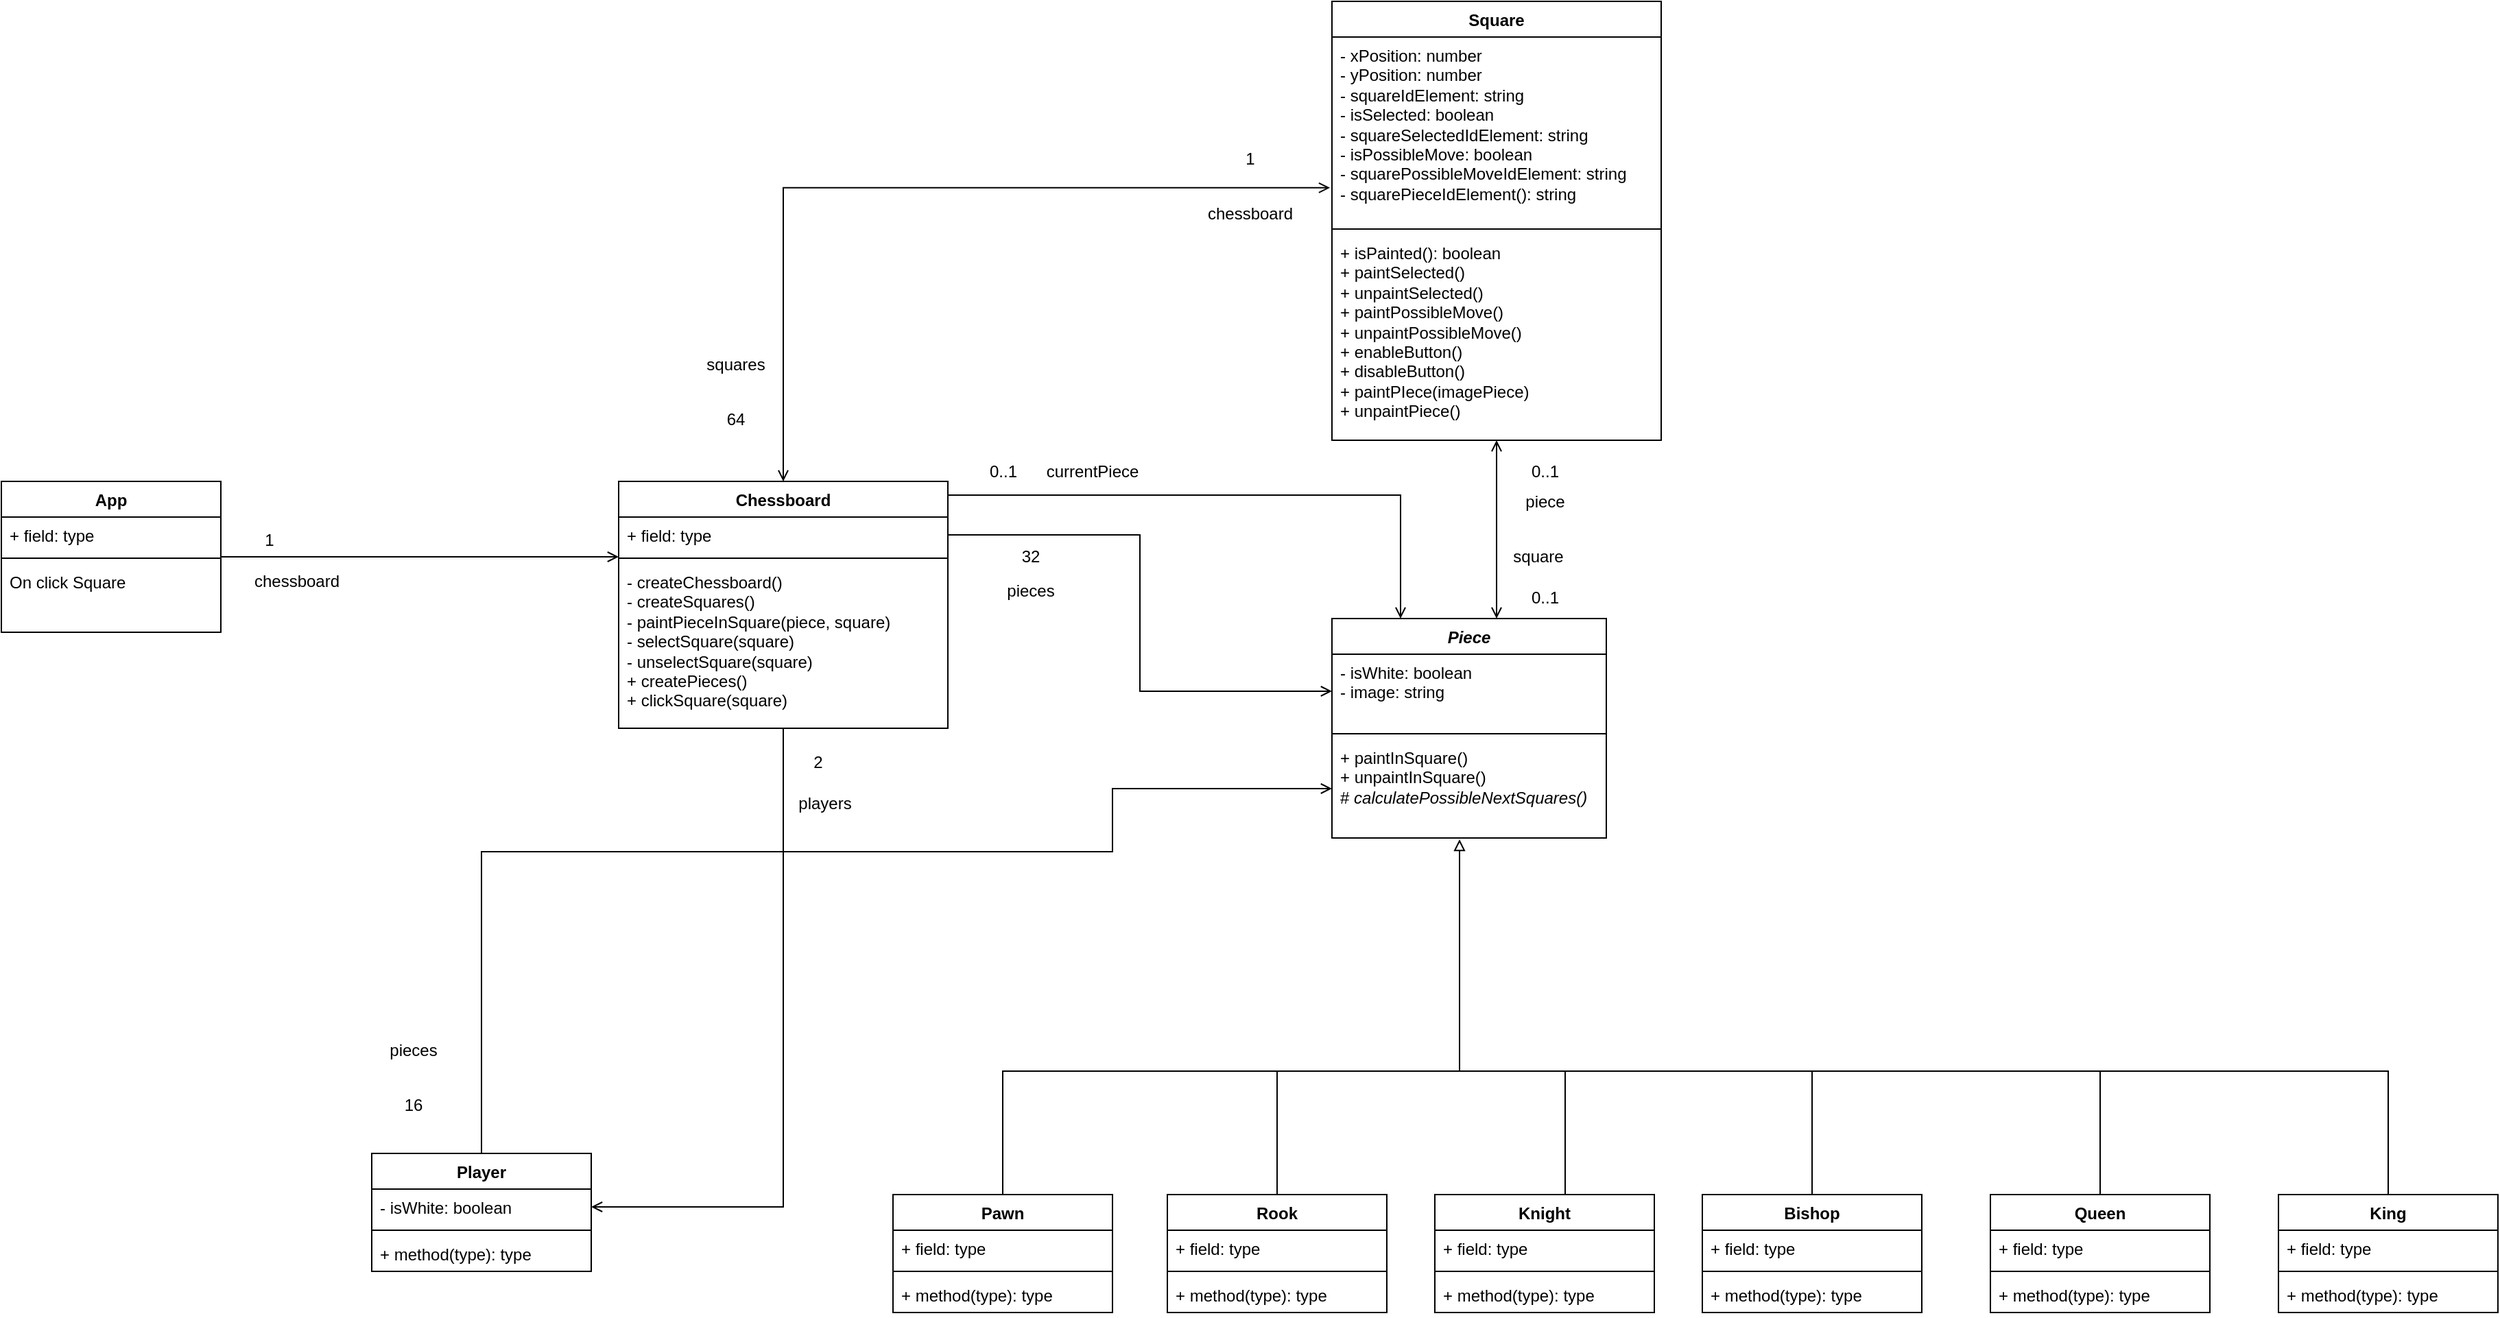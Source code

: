 <mxfile version="23.1.1" type="device">
  <diagram id="C5RBs43oDa-KdzZeNtuy" name="Page-1">
    <mxGraphModel dx="2261" dy="772" grid="1" gridSize="10" guides="1" tooltips="1" connect="1" arrows="1" fold="1" page="1" pageScale="1" pageWidth="827" pageHeight="1169" math="0" shadow="0">
      <root>
        <mxCell id="WIyWlLk6GJQsqaUBKTNV-0" />
        <mxCell id="WIyWlLk6GJQsqaUBKTNV-1" parent="WIyWlLk6GJQsqaUBKTNV-0" />
        <mxCell id="Od-CjgZTnDThgDotF2Tj-32" style="edgeStyle=orthogonalEdgeStyle;rounded=0;orthogonalLoop=1;jettySize=auto;html=1;entryX=0.25;entryY=0;entryDx=0;entryDy=0;endArrow=open;endFill=0;" parent="WIyWlLk6GJQsqaUBKTNV-1" source="Od-CjgZTnDThgDotF2Tj-0" target="Od-CjgZTnDThgDotF2Tj-11" edge="1">
          <mxGeometry relative="1" as="geometry">
            <Array as="points">
              <mxPoint x="500" y="730" />
            </Array>
          </mxGeometry>
        </mxCell>
        <mxCell id="WzaYfUcsKowKL7JiwDTF-25" style="edgeStyle=orthogonalEdgeStyle;rounded=0;orthogonalLoop=1;jettySize=auto;html=1;entryX=1;entryY=0.5;entryDx=0;entryDy=0;endArrow=open;endFill=0;" parent="WIyWlLk6GJQsqaUBKTNV-1" source="Od-CjgZTnDThgDotF2Tj-0" target="Od-CjgZTnDThgDotF2Tj-20" edge="1">
          <mxGeometry relative="1" as="geometry" />
        </mxCell>
        <mxCell id="Od-CjgZTnDThgDotF2Tj-0" value="Chessboard" style="swimlane;fontStyle=1;align=center;verticalAlign=top;childLayout=stackLayout;horizontal=1;startSize=26;horizontalStack=0;resizeParent=1;resizeParentMax=0;resizeLast=0;collapsible=1;marginBottom=0;whiteSpace=wrap;html=1;" parent="WIyWlLk6GJQsqaUBKTNV-1" vertex="1">
          <mxGeometry x="-70" y="720" width="240" height="180" as="geometry" />
        </mxCell>
        <mxCell id="Od-CjgZTnDThgDotF2Tj-1" value="+ field: type" style="text;strokeColor=none;fillColor=none;align=left;verticalAlign=top;spacingLeft=4;spacingRight=4;overflow=hidden;rotatable=0;points=[[0,0.5],[1,0.5]];portConstraint=eastwest;whiteSpace=wrap;html=1;" parent="Od-CjgZTnDThgDotF2Tj-0" vertex="1">
          <mxGeometry y="26" width="240" height="26" as="geometry" />
        </mxCell>
        <mxCell id="Od-CjgZTnDThgDotF2Tj-2" value="" style="line;strokeWidth=1;fillColor=none;align=left;verticalAlign=middle;spacingTop=-1;spacingLeft=3;spacingRight=3;rotatable=0;labelPosition=right;points=[];portConstraint=eastwest;strokeColor=inherit;" parent="Od-CjgZTnDThgDotF2Tj-0" vertex="1">
          <mxGeometry y="52" width="240" height="8" as="geometry" />
        </mxCell>
        <mxCell id="Od-CjgZTnDThgDotF2Tj-3" value="- createChessboard()&lt;br&gt;- createSquares()&lt;br&gt;- paintPieceInSquare(piece, square)&lt;br&gt;- selectSquare(square)&lt;br&gt;- unselectSquare(square)&lt;br&gt;+ createPieces()&lt;br style=&quot;border-color: var(--border-color);&quot;&gt;+ clickSquare(square)" style="text;strokeColor=none;fillColor=none;align=left;verticalAlign=top;spacingLeft=4;spacingRight=4;overflow=hidden;rotatable=0;points=[[0,0.5],[1,0.5]];portConstraint=eastwest;whiteSpace=wrap;html=1;" parent="Od-CjgZTnDThgDotF2Tj-0" vertex="1">
          <mxGeometry y="60" width="240" height="120" as="geometry" />
        </mxCell>
        <mxCell id="Od-CjgZTnDThgDotF2Tj-29" style="edgeStyle=orthogonalEdgeStyle;rounded=0;orthogonalLoop=1;jettySize=auto;html=1;endArrow=open;endFill=0;startArrow=open;startFill=0;entryX=0.6;entryY=0;entryDx=0;entryDy=0;entryPerimeter=0;" parent="WIyWlLk6GJQsqaUBKTNV-1" source="Od-CjgZTnDThgDotF2Tj-4" target="Od-CjgZTnDThgDotF2Tj-11" edge="1">
          <mxGeometry relative="1" as="geometry">
            <Array as="points" />
            <mxPoint x="530" y="750" as="targetPoint" />
          </mxGeometry>
        </mxCell>
        <mxCell id="Od-CjgZTnDThgDotF2Tj-4" value="Square" style="swimlane;fontStyle=1;align=center;verticalAlign=top;childLayout=stackLayout;horizontal=1;startSize=26;horizontalStack=0;resizeParent=1;resizeParentMax=0;resizeLast=0;collapsible=1;marginBottom=0;whiteSpace=wrap;html=1;" parent="WIyWlLk6GJQsqaUBKTNV-1" vertex="1">
          <mxGeometry x="450" y="370" width="240" height="320" as="geometry" />
        </mxCell>
        <mxCell id="Od-CjgZTnDThgDotF2Tj-5" value="- xPosition: number&lt;br&gt;- yPosition: number&lt;br&gt;- squareIdElement: string&lt;br&gt;- isSelected: boolean&lt;br&gt;- squareSelectedIdElement: string&lt;br&gt;- isPossibleMove: boolean&lt;br&gt;- squarePossibleMoveIdElement: string&lt;br&gt;- squarePieceIdElement(): string" style="text;strokeColor=none;fillColor=none;align=left;verticalAlign=top;spacingLeft=4;spacingRight=4;overflow=hidden;rotatable=0;points=[[0,0.5],[1,0.5]];portConstraint=eastwest;whiteSpace=wrap;html=1;" parent="Od-CjgZTnDThgDotF2Tj-4" vertex="1">
          <mxGeometry y="26" width="240" height="136" as="geometry" />
        </mxCell>
        <mxCell id="Od-CjgZTnDThgDotF2Tj-6" value="" style="line;strokeWidth=1;fillColor=none;align=left;verticalAlign=middle;spacingTop=-1;spacingLeft=3;spacingRight=3;rotatable=0;labelPosition=right;points=[];portConstraint=eastwest;strokeColor=inherit;" parent="Od-CjgZTnDThgDotF2Tj-4" vertex="1">
          <mxGeometry y="162" width="240" height="8" as="geometry" />
        </mxCell>
        <mxCell id="Od-CjgZTnDThgDotF2Tj-7" value="+ isPainted(): boolean&lt;br&gt;+ paintSelected()&lt;br&gt;+ unpaintSelected()&lt;br&gt;+ paintPossibleMove()&lt;br&gt;+ unpaintPossibleMove()&lt;br&gt;+ enableButton()&lt;br&gt;+ disableButton()&lt;br&gt;+ paintPIece(imagePiece)&lt;br&gt;+ unpaintPiece()" style="text;strokeColor=none;fillColor=none;align=left;verticalAlign=top;spacingLeft=4;spacingRight=4;overflow=hidden;rotatable=0;points=[[0,0.5],[1,0.5]];portConstraint=eastwest;whiteSpace=wrap;html=1;" parent="Od-CjgZTnDThgDotF2Tj-4" vertex="1">
          <mxGeometry y="170" width="240" height="150" as="geometry" />
        </mxCell>
        <mxCell id="Od-CjgZTnDThgDotF2Tj-8" style="edgeStyle=orthogonalEdgeStyle;rounded=0;orthogonalLoop=1;jettySize=auto;html=1;entryX=-0.006;entryY=0.808;entryDx=0;entryDy=0;entryPerimeter=0;endArrow=open;endFill=0;startArrow=open;startFill=0;" parent="WIyWlLk6GJQsqaUBKTNV-1" source="Od-CjgZTnDThgDotF2Tj-0" target="Od-CjgZTnDThgDotF2Tj-5" edge="1">
          <mxGeometry relative="1" as="geometry" />
        </mxCell>
        <mxCell id="Od-CjgZTnDThgDotF2Tj-9" value="64" style="text;html=1;align=center;verticalAlign=middle;resizable=0;points=[];autosize=1;strokeColor=none;fillColor=none;" parent="WIyWlLk6GJQsqaUBKTNV-1" vertex="1">
          <mxGeometry x="-5" y="660" width="40" height="30" as="geometry" />
        </mxCell>
        <mxCell id="Od-CjgZTnDThgDotF2Tj-11" value="&lt;i&gt;Piece&lt;/i&gt;" style="swimlane;fontStyle=1;align=center;verticalAlign=top;childLayout=stackLayout;horizontal=1;startSize=26;horizontalStack=0;resizeParent=1;resizeParentMax=0;resizeLast=0;collapsible=1;marginBottom=0;whiteSpace=wrap;html=1;" parent="WIyWlLk6GJQsqaUBKTNV-1" vertex="1">
          <mxGeometry x="450" y="820" width="200" height="160" as="geometry" />
        </mxCell>
        <mxCell id="Od-CjgZTnDThgDotF2Tj-12" value="- isWhite: boolean&lt;br&gt;- image: string" style="text;strokeColor=none;fillColor=none;align=left;verticalAlign=top;spacingLeft=4;spacingRight=4;overflow=hidden;rotatable=0;points=[[0,0.5],[1,0.5]];portConstraint=eastwest;whiteSpace=wrap;html=1;" parent="Od-CjgZTnDThgDotF2Tj-11" vertex="1">
          <mxGeometry y="26" width="200" height="54" as="geometry" />
        </mxCell>
        <mxCell id="Od-CjgZTnDThgDotF2Tj-13" value="" style="line;strokeWidth=1;fillColor=none;align=left;verticalAlign=middle;spacingTop=-1;spacingLeft=3;spacingRight=3;rotatable=0;labelPosition=right;points=[];portConstraint=eastwest;strokeColor=inherit;" parent="Od-CjgZTnDThgDotF2Tj-11" vertex="1">
          <mxGeometry y="80" width="200" height="8" as="geometry" />
        </mxCell>
        <mxCell id="Od-CjgZTnDThgDotF2Tj-14" value="+ paintInSquare()&lt;br&gt;+ unpaintInSquare()&lt;br&gt;# &lt;i&gt;calculatePossibleNextSquares()&lt;/i&gt;" style="text;strokeColor=none;fillColor=none;align=left;verticalAlign=top;spacingLeft=4;spacingRight=4;overflow=hidden;rotatable=0;points=[[0,0.5],[1,0.5]];portConstraint=eastwest;whiteSpace=wrap;html=1;" parent="Od-CjgZTnDThgDotF2Tj-11" vertex="1">
          <mxGeometry y="88" width="200" height="72" as="geometry" />
        </mxCell>
        <mxCell id="Od-CjgZTnDThgDotF2Tj-16" style="edgeStyle=orthogonalEdgeStyle;rounded=0;orthogonalLoop=1;jettySize=auto;html=1;entryX=0;entryY=0.5;entryDx=0;entryDy=0;endArrow=open;endFill=0;" parent="WIyWlLk6GJQsqaUBKTNV-1" source="Od-CjgZTnDThgDotF2Tj-1" target="Od-CjgZTnDThgDotF2Tj-12" edge="1">
          <mxGeometry relative="1" as="geometry" />
        </mxCell>
        <mxCell id="Od-CjgZTnDThgDotF2Tj-17" value="32" style="text;html=1;align=center;verticalAlign=middle;resizable=0;points=[];autosize=1;strokeColor=none;fillColor=none;" parent="WIyWlLk6GJQsqaUBKTNV-1" vertex="1">
          <mxGeometry x="210" y="760" width="40" height="30" as="geometry" />
        </mxCell>
        <mxCell id="Od-CjgZTnDThgDotF2Tj-19" value="Player" style="swimlane;fontStyle=1;align=center;verticalAlign=top;childLayout=stackLayout;horizontal=1;startSize=26;horizontalStack=0;resizeParent=1;resizeParentMax=0;resizeLast=0;collapsible=1;marginBottom=0;whiteSpace=wrap;html=1;" parent="WIyWlLk6GJQsqaUBKTNV-1" vertex="1">
          <mxGeometry x="-250" y="1210" width="160" height="86" as="geometry" />
        </mxCell>
        <mxCell id="Od-CjgZTnDThgDotF2Tj-20" value="- isWhite: boolean" style="text;strokeColor=none;fillColor=none;align=left;verticalAlign=top;spacingLeft=4;spacingRight=4;overflow=hidden;rotatable=0;points=[[0,0.5],[1,0.5]];portConstraint=eastwest;whiteSpace=wrap;html=1;" parent="Od-CjgZTnDThgDotF2Tj-19" vertex="1">
          <mxGeometry y="26" width="160" height="26" as="geometry" />
        </mxCell>
        <mxCell id="Od-CjgZTnDThgDotF2Tj-21" value="" style="line;strokeWidth=1;fillColor=none;align=left;verticalAlign=middle;spacingTop=-1;spacingLeft=3;spacingRight=3;rotatable=0;labelPosition=right;points=[];portConstraint=eastwest;strokeColor=inherit;" parent="Od-CjgZTnDThgDotF2Tj-19" vertex="1">
          <mxGeometry y="52" width="160" height="8" as="geometry" />
        </mxCell>
        <mxCell id="Od-CjgZTnDThgDotF2Tj-22" value="+ method(type): type" style="text;strokeColor=none;fillColor=none;align=left;verticalAlign=top;spacingLeft=4;spacingRight=4;overflow=hidden;rotatable=0;points=[[0,0.5],[1,0.5]];portConstraint=eastwest;whiteSpace=wrap;html=1;" parent="Od-CjgZTnDThgDotF2Tj-19" vertex="1">
          <mxGeometry y="60" width="160" height="26" as="geometry" />
        </mxCell>
        <mxCell id="Od-CjgZTnDThgDotF2Tj-24" value="2" style="text;html=1;align=center;verticalAlign=middle;resizable=0;points=[];autosize=1;strokeColor=none;fillColor=none;" parent="WIyWlLk6GJQsqaUBKTNV-1" vertex="1">
          <mxGeometry x="60" y="910" width="30" height="30" as="geometry" />
        </mxCell>
        <mxCell id="Od-CjgZTnDThgDotF2Tj-26" style="edgeStyle=orthogonalEdgeStyle;rounded=0;orthogonalLoop=1;jettySize=auto;html=1;endArrow=open;endFill=0;entryX=0;entryY=0.5;entryDx=0;entryDy=0;" parent="WIyWlLk6GJQsqaUBKTNV-1" source="Od-CjgZTnDThgDotF2Tj-19" target="Od-CjgZTnDThgDotF2Tj-14" edge="1">
          <mxGeometry relative="1" as="geometry">
            <mxPoint x="290" y="950" as="targetPoint" />
            <Array as="points">
              <mxPoint x="-170" y="990" />
              <mxPoint x="290" y="990" />
              <mxPoint x="290" y="944" />
            </Array>
          </mxGeometry>
        </mxCell>
        <mxCell id="Od-CjgZTnDThgDotF2Tj-27" value="16" style="text;html=1;align=center;verticalAlign=middle;resizable=0;points=[];autosize=1;strokeColor=none;fillColor=none;" parent="WIyWlLk6GJQsqaUBKTNV-1" vertex="1">
          <mxGeometry x="-240" y="1160" width="40" height="30" as="geometry" />
        </mxCell>
        <mxCell id="Od-CjgZTnDThgDotF2Tj-30" value="0..1" style="text;html=1;align=center;verticalAlign=middle;resizable=0;points=[];autosize=1;strokeColor=none;fillColor=none;" parent="WIyWlLk6GJQsqaUBKTNV-1" vertex="1">
          <mxGeometry x="585" y="698" width="40" height="30" as="geometry" />
        </mxCell>
        <mxCell id="Od-CjgZTnDThgDotF2Tj-31" value="0..1" style="text;html=1;align=center;verticalAlign=middle;resizable=0;points=[];autosize=1;strokeColor=none;fillColor=none;" parent="WIyWlLk6GJQsqaUBKTNV-1" vertex="1">
          <mxGeometry x="585" y="790" width="40" height="30" as="geometry" />
        </mxCell>
        <mxCell id="Od-CjgZTnDThgDotF2Tj-33" value="0..1" style="text;html=1;align=center;verticalAlign=middle;resizable=0;points=[];autosize=1;strokeColor=none;fillColor=none;" parent="WIyWlLk6GJQsqaUBKTNV-1" vertex="1">
          <mxGeometry x="190" y="698" width="40" height="30" as="geometry" />
        </mxCell>
        <mxCell id="Od-CjgZTnDThgDotF2Tj-35" value="currentPiece" style="text;html=1;align=center;verticalAlign=middle;resizable=0;points=[];autosize=1;strokeColor=none;fillColor=none;" parent="WIyWlLk6GJQsqaUBKTNV-1" vertex="1">
          <mxGeometry x="230" y="698" width="90" height="30" as="geometry" />
        </mxCell>
        <mxCell id="Od-CjgZTnDThgDotF2Tj-36" value="App" style="swimlane;fontStyle=1;align=center;verticalAlign=top;childLayout=stackLayout;horizontal=1;startSize=26;horizontalStack=0;resizeParent=1;resizeParentMax=0;resizeLast=0;collapsible=1;marginBottom=0;whiteSpace=wrap;html=1;" parent="WIyWlLk6GJQsqaUBKTNV-1" vertex="1">
          <mxGeometry x="-520" y="720" width="160" height="110" as="geometry" />
        </mxCell>
        <mxCell id="Od-CjgZTnDThgDotF2Tj-37" value="+ field: type" style="text;strokeColor=none;fillColor=none;align=left;verticalAlign=top;spacingLeft=4;spacingRight=4;overflow=hidden;rotatable=0;points=[[0,0.5],[1,0.5]];portConstraint=eastwest;whiteSpace=wrap;html=1;" parent="Od-CjgZTnDThgDotF2Tj-36" vertex="1">
          <mxGeometry y="26" width="160" height="26" as="geometry" />
        </mxCell>
        <mxCell id="Od-CjgZTnDThgDotF2Tj-38" value="" style="line;strokeWidth=1;fillColor=none;align=left;verticalAlign=middle;spacingTop=-1;spacingLeft=3;spacingRight=3;rotatable=0;labelPosition=right;points=[];portConstraint=eastwest;strokeColor=inherit;" parent="Od-CjgZTnDThgDotF2Tj-36" vertex="1">
          <mxGeometry y="52" width="160" height="8" as="geometry" />
        </mxCell>
        <mxCell id="Od-CjgZTnDThgDotF2Tj-39" value="On click Square" style="text;strokeColor=none;fillColor=none;align=left;verticalAlign=top;spacingLeft=4;spacingRight=4;overflow=hidden;rotatable=0;points=[[0,0.5],[1,0.5]];portConstraint=eastwest;whiteSpace=wrap;html=1;" parent="Od-CjgZTnDThgDotF2Tj-36" vertex="1">
          <mxGeometry y="60" width="160" height="50" as="geometry" />
        </mxCell>
        <mxCell id="Od-CjgZTnDThgDotF2Tj-40" style="edgeStyle=orthogonalEdgeStyle;rounded=0;orthogonalLoop=1;jettySize=auto;html=1;entryX=0;entryY=0.375;entryDx=0;entryDy=0;entryPerimeter=0;endArrow=open;endFill=0;" parent="WIyWlLk6GJQsqaUBKTNV-1" source="Od-CjgZTnDThgDotF2Tj-36" target="Od-CjgZTnDThgDotF2Tj-2" edge="1">
          <mxGeometry relative="1" as="geometry" />
        </mxCell>
        <mxCell id="Od-CjgZTnDThgDotF2Tj-41" value="1" style="text;html=1;align=center;verticalAlign=middle;resizable=0;points=[];autosize=1;strokeColor=none;fillColor=none;" parent="WIyWlLk6GJQsqaUBKTNV-1" vertex="1">
          <mxGeometry x="-340" y="748" width="30" height="30" as="geometry" />
        </mxCell>
        <mxCell id="wCQopJFrk_-6_c3ebdgu-0" value="Pawn" style="swimlane;fontStyle=1;align=center;verticalAlign=top;childLayout=stackLayout;horizontal=1;startSize=26;horizontalStack=0;resizeParent=1;resizeParentMax=0;resizeLast=0;collapsible=1;marginBottom=0;whiteSpace=wrap;html=1;" parent="WIyWlLk6GJQsqaUBKTNV-1" vertex="1">
          <mxGeometry x="130" y="1240" width="160" height="86" as="geometry" />
        </mxCell>
        <mxCell id="wCQopJFrk_-6_c3ebdgu-1" value="+ field: type" style="text;strokeColor=none;fillColor=none;align=left;verticalAlign=top;spacingLeft=4;spacingRight=4;overflow=hidden;rotatable=0;points=[[0,0.5],[1,0.5]];portConstraint=eastwest;whiteSpace=wrap;html=1;" parent="wCQopJFrk_-6_c3ebdgu-0" vertex="1">
          <mxGeometry y="26" width="160" height="26" as="geometry" />
        </mxCell>
        <mxCell id="wCQopJFrk_-6_c3ebdgu-2" value="" style="line;strokeWidth=1;fillColor=none;align=left;verticalAlign=middle;spacingTop=-1;spacingLeft=3;spacingRight=3;rotatable=0;labelPosition=right;points=[];portConstraint=eastwest;strokeColor=inherit;" parent="wCQopJFrk_-6_c3ebdgu-0" vertex="1">
          <mxGeometry y="52" width="160" height="8" as="geometry" />
        </mxCell>
        <mxCell id="wCQopJFrk_-6_c3ebdgu-3" value="+ method(type): type" style="text;strokeColor=none;fillColor=none;align=left;verticalAlign=top;spacingLeft=4;spacingRight=4;overflow=hidden;rotatable=0;points=[[0,0.5],[1,0.5]];portConstraint=eastwest;whiteSpace=wrap;html=1;" parent="wCQopJFrk_-6_c3ebdgu-0" vertex="1">
          <mxGeometry y="60" width="160" height="26" as="geometry" />
        </mxCell>
        <mxCell id="wCQopJFrk_-6_c3ebdgu-4" style="edgeStyle=orthogonalEdgeStyle;rounded=0;orthogonalLoop=1;jettySize=auto;html=1;endArrow=block;endFill=0;entryX=0.465;entryY=1.014;entryDx=0;entryDy=0;entryPerimeter=0;" parent="WIyWlLk6GJQsqaUBKTNV-1" source="wCQopJFrk_-6_c3ebdgu-0" target="Od-CjgZTnDThgDotF2Tj-14" edge="1">
          <mxGeometry relative="1" as="geometry">
            <mxPoint x="540" y="1020" as="targetPoint" />
            <Array as="points">
              <mxPoint x="210" y="1150" />
              <mxPoint x="543" y="1150" />
            </Array>
          </mxGeometry>
        </mxCell>
        <mxCell id="wCQopJFrk_-6_c3ebdgu-5" value="squares" style="text;html=1;align=center;verticalAlign=middle;resizable=0;points=[];autosize=1;strokeColor=none;fillColor=none;" parent="WIyWlLk6GJQsqaUBKTNV-1" vertex="1">
          <mxGeometry x="-20" y="620" width="70" height="30" as="geometry" />
        </mxCell>
        <mxCell id="wCQopJFrk_-6_c3ebdgu-6" value="chessboard" style="text;html=1;align=center;verticalAlign=middle;resizable=0;points=[];autosize=1;strokeColor=none;fillColor=none;" parent="WIyWlLk6GJQsqaUBKTNV-1" vertex="1">
          <mxGeometry x="-350" y="778" width="90" height="30" as="geometry" />
        </mxCell>
        <mxCell id="wCQopJFrk_-6_c3ebdgu-7" value="pieces" style="text;html=1;align=center;verticalAlign=middle;resizable=0;points=[];autosize=1;strokeColor=none;fillColor=none;" parent="WIyWlLk6GJQsqaUBKTNV-1" vertex="1">
          <mxGeometry x="200" y="785" width="60" height="30" as="geometry" />
        </mxCell>
        <mxCell id="wCQopJFrk_-6_c3ebdgu-8" value="pieces" style="text;html=1;align=center;verticalAlign=middle;resizable=0;points=[];autosize=1;strokeColor=none;fillColor=none;" parent="WIyWlLk6GJQsqaUBKTNV-1" vertex="1">
          <mxGeometry x="-250" y="1120" width="60" height="30" as="geometry" />
        </mxCell>
        <mxCell id="wCQopJFrk_-6_c3ebdgu-9" value="players" style="text;html=1;align=center;verticalAlign=middle;resizable=0;points=[];autosize=1;strokeColor=none;fillColor=none;" parent="WIyWlLk6GJQsqaUBKTNV-1" vertex="1">
          <mxGeometry x="50" y="940" width="60" height="30" as="geometry" />
        </mxCell>
        <mxCell id="wCQopJFrk_-6_c3ebdgu-10" value="piece" style="text;html=1;align=center;verticalAlign=middle;resizable=0;points=[];autosize=1;strokeColor=none;fillColor=none;" parent="WIyWlLk6GJQsqaUBKTNV-1" vertex="1">
          <mxGeometry x="580" y="720" width="50" height="30" as="geometry" />
        </mxCell>
        <mxCell id="wCQopJFrk_-6_c3ebdgu-11" value="square" style="text;html=1;align=center;verticalAlign=middle;resizable=0;points=[];autosize=1;strokeColor=none;fillColor=none;" parent="WIyWlLk6GJQsqaUBKTNV-1" vertex="1">
          <mxGeometry x="570" y="760" width="60" height="30" as="geometry" />
        </mxCell>
        <mxCell id="WzaYfUcsKowKL7JiwDTF-20" style="edgeStyle=orthogonalEdgeStyle;rounded=0;orthogonalLoop=1;jettySize=auto;html=1;endArrow=none;endFill=0;" parent="WIyWlLk6GJQsqaUBKTNV-1" source="WzaYfUcsKowKL7JiwDTF-0" edge="1">
          <mxGeometry relative="1" as="geometry">
            <mxPoint x="410" y="1150" as="targetPoint" />
          </mxGeometry>
        </mxCell>
        <mxCell id="WzaYfUcsKowKL7JiwDTF-0" value="Rook" style="swimlane;fontStyle=1;align=center;verticalAlign=top;childLayout=stackLayout;horizontal=1;startSize=26;horizontalStack=0;resizeParent=1;resizeParentMax=0;resizeLast=0;collapsible=1;marginBottom=0;whiteSpace=wrap;html=1;" parent="WIyWlLk6GJQsqaUBKTNV-1" vertex="1">
          <mxGeometry x="330" y="1240" width="160" height="86" as="geometry" />
        </mxCell>
        <mxCell id="WzaYfUcsKowKL7JiwDTF-1" value="+ field: type" style="text;strokeColor=none;fillColor=none;align=left;verticalAlign=top;spacingLeft=4;spacingRight=4;overflow=hidden;rotatable=0;points=[[0,0.5],[1,0.5]];portConstraint=eastwest;whiteSpace=wrap;html=1;" parent="WzaYfUcsKowKL7JiwDTF-0" vertex="1">
          <mxGeometry y="26" width="160" height="26" as="geometry" />
        </mxCell>
        <mxCell id="WzaYfUcsKowKL7JiwDTF-2" value="" style="line;strokeWidth=1;fillColor=none;align=left;verticalAlign=middle;spacingTop=-1;spacingLeft=3;spacingRight=3;rotatable=0;labelPosition=right;points=[];portConstraint=eastwest;strokeColor=inherit;" parent="WzaYfUcsKowKL7JiwDTF-0" vertex="1">
          <mxGeometry y="52" width="160" height="8" as="geometry" />
        </mxCell>
        <mxCell id="WzaYfUcsKowKL7JiwDTF-3" value="+ method(type): type" style="text;strokeColor=none;fillColor=none;align=left;verticalAlign=top;spacingLeft=4;spacingRight=4;overflow=hidden;rotatable=0;points=[[0,0.5],[1,0.5]];portConstraint=eastwest;whiteSpace=wrap;html=1;" parent="WzaYfUcsKowKL7JiwDTF-0" vertex="1">
          <mxGeometry y="60" width="160" height="26" as="geometry" />
        </mxCell>
        <mxCell id="WzaYfUcsKowKL7JiwDTF-21" style="edgeStyle=orthogonalEdgeStyle;rounded=0;orthogonalLoop=1;jettySize=auto;html=1;endArrow=none;endFill=0;" parent="WIyWlLk6GJQsqaUBKTNV-1" source="WzaYfUcsKowKL7JiwDTF-4" edge="1">
          <mxGeometry relative="1" as="geometry">
            <mxPoint x="520" y="1150" as="targetPoint" />
            <Array as="points">
              <mxPoint x="620" y="1150" />
            </Array>
          </mxGeometry>
        </mxCell>
        <mxCell id="WzaYfUcsKowKL7JiwDTF-4" value="Knight" style="swimlane;fontStyle=1;align=center;verticalAlign=top;childLayout=stackLayout;horizontal=1;startSize=26;horizontalStack=0;resizeParent=1;resizeParentMax=0;resizeLast=0;collapsible=1;marginBottom=0;whiteSpace=wrap;html=1;" parent="WIyWlLk6GJQsqaUBKTNV-1" vertex="1">
          <mxGeometry x="525" y="1240" width="160" height="86" as="geometry" />
        </mxCell>
        <mxCell id="WzaYfUcsKowKL7JiwDTF-5" value="+ field: type" style="text;strokeColor=none;fillColor=none;align=left;verticalAlign=top;spacingLeft=4;spacingRight=4;overflow=hidden;rotatable=0;points=[[0,0.5],[1,0.5]];portConstraint=eastwest;whiteSpace=wrap;html=1;" parent="WzaYfUcsKowKL7JiwDTF-4" vertex="1">
          <mxGeometry y="26" width="160" height="26" as="geometry" />
        </mxCell>
        <mxCell id="WzaYfUcsKowKL7JiwDTF-6" value="" style="line;strokeWidth=1;fillColor=none;align=left;verticalAlign=middle;spacingTop=-1;spacingLeft=3;spacingRight=3;rotatable=0;labelPosition=right;points=[];portConstraint=eastwest;strokeColor=inherit;" parent="WzaYfUcsKowKL7JiwDTF-4" vertex="1">
          <mxGeometry y="52" width="160" height="8" as="geometry" />
        </mxCell>
        <mxCell id="WzaYfUcsKowKL7JiwDTF-7" value="+ method(type): type" style="text;strokeColor=none;fillColor=none;align=left;verticalAlign=top;spacingLeft=4;spacingRight=4;overflow=hidden;rotatable=0;points=[[0,0.5],[1,0.5]];portConstraint=eastwest;whiteSpace=wrap;html=1;" parent="WzaYfUcsKowKL7JiwDTF-4" vertex="1">
          <mxGeometry y="60" width="160" height="26" as="geometry" />
        </mxCell>
        <mxCell id="WzaYfUcsKowKL7JiwDTF-22" style="edgeStyle=orthogonalEdgeStyle;rounded=0;orthogonalLoop=1;jettySize=auto;html=1;endArrow=none;endFill=0;" parent="WIyWlLk6GJQsqaUBKTNV-1" source="WzaYfUcsKowKL7JiwDTF-8" edge="1">
          <mxGeometry relative="1" as="geometry">
            <mxPoint x="620" y="1150" as="targetPoint" />
            <Array as="points">
              <mxPoint x="800" y="1150" />
            </Array>
          </mxGeometry>
        </mxCell>
        <mxCell id="WzaYfUcsKowKL7JiwDTF-8" value="Bishop" style="swimlane;fontStyle=1;align=center;verticalAlign=top;childLayout=stackLayout;horizontal=1;startSize=26;horizontalStack=0;resizeParent=1;resizeParentMax=0;resizeLast=0;collapsible=1;marginBottom=0;whiteSpace=wrap;html=1;" parent="WIyWlLk6GJQsqaUBKTNV-1" vertex="1">
          <mxGeometry x="720" y="1240" width="160" height="86" as="geometry" />
        </mxCell>
        <mxCell id="WzaYfUcsKowKL7JiwDTF-9" value="+ field: type" style="text;strokeColor=none;fillColor=none;align=left;verticalAlign=top;spacingLeft=4;spacingRight=4;overflow=hidden;rotatable=0;points=[[0,0.5],[1,0.5]];portConstraint=eastwest;whiteSpace=wrap;html=1;" parent="WzaYfUcsKowKL7JiwDTF-8" vertex="1">
          <mxGeometry y="26" width="160" height="26" as="geometry" />
        </mxCell>
        <mxCell id="WzaYfUcsKowKL7JiwDTF-10" value="" style="line;strokeWidth=1;fillColor=none;align=left;verticalAlign=middle;spacingTop=-1;spacingLeft=3;spacingRight=3;rotatable=0;labelPosition=right;points=[];portConstraint=eastwest;strokeColor=inherit;" parent="WzaYfUcsKowKL7JiwDTF-8" vertex="1">
          <mxGeometry y="52" width="160" height="8" as="geometry" />
        </mxCell>
        <mxCell id="WzaYfUcsKowKL7JiwDTF-11" value="+ method(type): type" style="text;strokeColor=none;fillColor=none;align=left;verticalAlign=top;spacingLeft=4;spacingRight=4;overflow=hidden;rotatable=0;points=[[0,0.5],[1,0.5]];portConstraint=eastwest;whiteSpace=wrap;html=1;" parent="WzaYfUcsKowKL7JiwDTF-8" vertex="1">
          <mxGeometry y="60" width="160" height="26" as="geometry" />
        </mxCell>
        <mxCell id="WzaYfUcsKowKL7JiwDTF-23" style="edgeStyle=orthogonalEdgeStyle;rounded=0;orthogonalLoop=1;jettySize=auto;html=1;endArrow=none;endFill=0;" parent="WIyWlLk6GJQsqaUBKTNV-1" source="WzaYfUcsKowKL7JiwDTF-12" edge="1">
          <mxGeometry relative="1" as="geometry">
            <mxPoint x="800" y="1150" as="targetPoint" />
            <Array as="points">
              <mxPoint x="1010" y="1150" />
            </Array>
          </mxGeometry>
        </mxCell>
        <mxCell id="WzaYfUcsKowKL7JiwDTF-12" value="Queen" style="swimlane;fontStyle=1;align=center;verticalAlign=top;childLayout=stackLayout;horizontal=1;startSize=26;horizontalStack=0;resizeParent=1;resizeParentMax=0;resizeLast=0;collapsible=1;marginBottom=0;whiteSpace=wrap;html=1;" parent="WIyWlLk6GJQsqaUBKTNV-1" vertex="1">
          <mxGeometry x="930" y="1240" width="160" height="86" as="geometry" />
        </mxCell>
        <mxCell id="WzaYfUcsKowKL7JiwDTF-13" value="+ field: type" style="text;strokeColor=none;fillColor=none;align=left;verticalAlign=top;spacingLeft=4;spacingRight=4;overflow=hidden;rotatable=0;points=[[0,0.5],[1,0.5]];portConstraint=eastwest;whiteSpace=wrap;html=1;" parent="WzaYfUcsKowKL7JiwDTF-12" vertex="1">
          <mxGeometry y="26" width="160" height="26" as="geometry" />
        </mxCell>
        <mxCell id="WzaYfUcsKowKL7JiwDTF-14" value="" style="line;strokeWidth=1;fillColor=none;align=left;verticalAlign=middle;spacingTop=-1;spacingLeft=3;spacingRight=3;rotatable=0;labelPosition=right;points=[];portConstraint=eastwest;strokeColor=inherit;" parent="WzaYfUcsKowKL7JiwDTF-12" vertex="1">
          <mxGeometry y="52" width="160" height="8" as="geometry" />
        </mxCell>
        <mxCell id="WzaYfUcsKowKL7JiwDTF-15" value="+ method(type): type" style="text;strokeColor=none;fillColor=none;align=left;verticalAlign=top;spacingLeft=4;spacingRight=4;overflow=hidden;rotatable=0;points=[[0,0.5],[1,0.5]];portConstraint=eastwest;whiteSpace=wrap;html=1;" parent="WzaYfUcsKowKL7JiwDTF-12" vertex="1">
          <mxGeometry y="60" width="160" height="26" as="geometry" />
        </mxCell>
        <mxCell id="WzaYfUcsKowKL7JiwDTF-24" style="edgeStyle=orthogonalEdgeStyle;rounded=0;orthogonalLoop=1;jettySize=auto;html=1;endArrow=none;endFill=0;" parent="WIyWlLk6GJQsqaUBKTNV-1" source="WzaYfUcsKowKL7JiwDTF-16" edge="1">
          <mxGeometry relative="1" as="geometry">
            <mxPoint x="1010" y="1150" as="targetPoint" />
            <Array as="points">
              <mxPoint x="1220" y="1150" />
            </Array>
          </mxGeometry>
        </mxCell>
        <mxCell id="WzaYfUcsKowKL7JiwDTF-16" value="King" style="swimlane;fontStyle=1;align=center;verticalAlign=top;childLayout=stackLayout;horizontal=1;startSize=26;horizontalStack=0;resizeParent=1;resizeParentMax=0;resizeLast=0;collapsible=1;marginBottom=0;whiteSpace=wrap;html=1;" parent="WIyWlLk6GJQsqaUBKTNV-1" vertex="1">
          <mxGeometry x="1140" y="1240" width="160" height="86" as="geometry" />
        </mxCell>
        <mxCell id="WzaYfUcsKowKL7JiwDTF-17" value="+ field: type" style="text;strokeColor=none;fillColor=none;align=left;verticalAlign=top;spacingLeft=4;spacingRight=4;overflow=hidden;rotatable=0;points=[[0,0.5],[1,0.5]];portConstraint=eastwest;whiteSpace=wrap;html=1;" parent="WzaYfUcsKowKL7JiwDTF-16" vertex="1">
          <mxGeometry y="26" width="160" height="26" as="geometry" />
        </mxCell>
        <mxCell id="WzaYfUcsKowKL7JiwDTF-18" value="" style="line;strokeWidth=1;fillColor=none;align=left;verticalAlign=middle;spacingTop=-1;spacingLeft=3;spacingRight=3;rotatable=0;labelPosition=right;points=[];portConstraint=eastwest;strokeColor=inherit;" parent="WzaYfUcsKowKL7JiwDTF-16" vertex="1">
          <mxGeometry y="52" width="160" height="8" as="geometry" />
        </mxCell>
        <mxCell id="WzaYfUcsKowKL7JiwDTF-19" value="+ method(type): type" style="text;strokeColor=none;fillColor=none;align=left;verticalAlign=top;spacingLeft=4;spacingRight=4;overflow=hidden;rotatable=0;points=[[0,0.5],[1,0.5]];portConstraint=eastwest;whiteSpace=wrap;html=1;" parent="WzaYfUcsKowKL7JiwDTF-16" vertex="1">
          <mxGeometry y="60" width="160" height="26" as="geometry" />
        </mxCell>
        <mxCell id="a6qyYA1jQMtUr2hvJNgd-0" value="1" style="text;html=1;align=center;verticalAlign=middle;resizable=0;points=[];autosize=1;strokeColor=none;fillColor=none;" parent="WIyWlLk6GJQsqaUBKTNV-1" vertex="1">
          <mxGeometry x="375" y="470" width="30" height="30" as="geometry" />
        </mxCell>
        <mxCell id="a6qyYA1jQMtUr2hvJNgd-1" value="chessboard" style="text;html=1;align=center;verticalAlign=middle;resizable=0;points=[];autosize=1;strokeColor=none;fillColor=none;" parent="WIyWlLk6GJQsqaUBKTNV-1" vertex="1">
          <mxGeometry x="345" y="510" width="90" height="30" as="geometry" />
        </mxCell>
      </root>
    </mxGraphModel>
  </diagram>
</mxfile>
